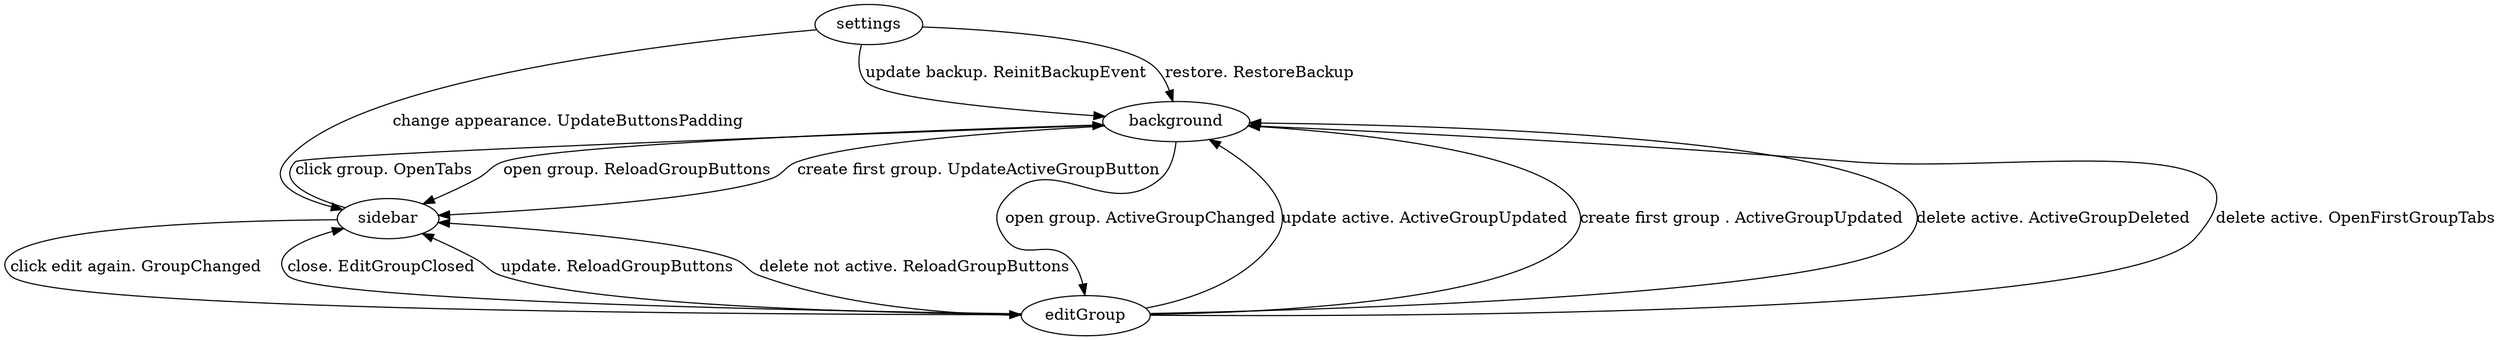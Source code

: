 digraph G {

    background,
    sidebar,
    editGroup,
    settings


    background -> editGroup [ label="open group. ActiveGroupChanged" ]
    background -> sidebar [ label="open group. ReloadGroupButtons" ]
    background -> sidebar [ label="create first group. UpdateActiveGroupButton" ]

    sidebar -> background [ label="click group. OpenTabs" ]
    sidebar -> editGroup [ label="click edit again. GroupChanged" ]

    editGroup -> sidebar [ label="close. EditGroupClosed" ]
    editGroup -> background [ label="update active. ActiveGroupUpdated" ]
    editGroup -> background [ label="create first group . ActiveGroupUpdated" ]
    editGroup -> sidebar [ label="update. ReloadGroupButtons" ]
    editGroup -> background [ label="delete active. ActiveGroupDeleted" ]
    editGroup -> background [ label="delete active. OpenFirstGroupTabs" ]
    editGroup -> sidebar [ label="delete not active. ReloadGroupButtons" ]

    settings -> background [ label="restore. RestoreBackup" ]
    settings -> background [ label="update backup. ReinitBackupEvent" ]
    settings -> sidebar [ label="change appearance. UpdateButtonsPadding" ]

}
